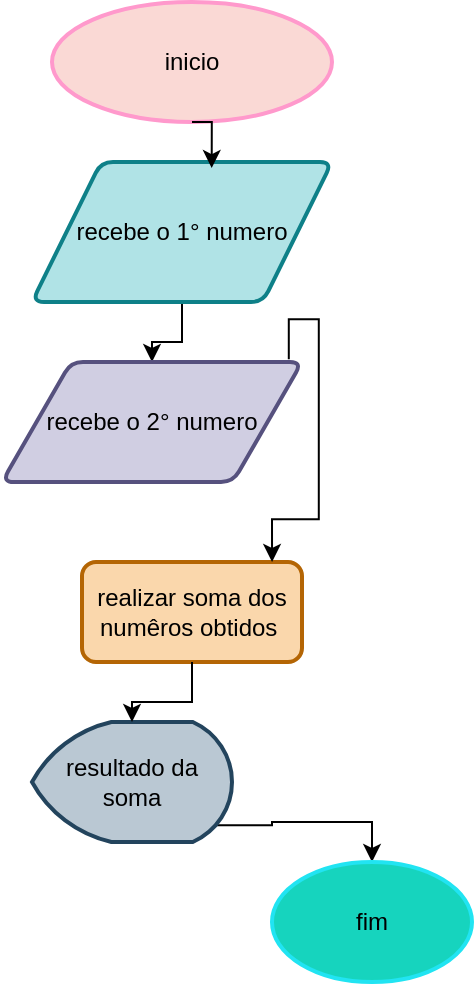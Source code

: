 <mxfile version="26.0.14" pages="4">
  <diagram name="Página-1" id="gmfwBFsOc0ZIMrw21AoT">
    <mxGraphModel dx="1877" dy="599" grid="1" gridSize="10" guides="1" tooltips="1" connect="1" arrows="1" fold="1" page="1" pageScale="1" pageWidth="827" pageHeight="1169" math="0" shadow="0">
      <root>
        <mxCell id="0" />
        <mxCell id="1" parent="0" />
        <mxCell id="jksT1zavOIXKoSWSkNTX-6" value="inicio" style="strokeWidth=2;html=1;shape=mxgraph.flowchart.start_1;whiteSpace=wrap;fillColor=#fad9d5;strokeColor=#FF99CC;" vertex="1" parent="1">
          <mxGeometry y="90" width="140" height="60" as="geometry" />
        </mxCell>
        <mxCell id="jksT1zavOIXKoSWSkNTX-9" style="edgeStyle=orthogonalEdgeStyle;rounded=0;orthogonalLoop=1;jettySize=auto;html=1;exitX=0.5;exitY=1;exitDx=0;exitDy=0;" edge="1" parent="1" source="jksT1zavOIXKoSWSkNTX-7" target="jksT1zavOIXKoSWSkNTX-10">
          <mxGeometry relative="1" as="geometry">
            <mxPoint x="65" y="270" as="targetPoint" />
          </mxGeometry>
        </mxCell>
        <mxCell id="jksT1zavOIXKoSWSkNTX-7" value="recebe o 1° numero" style="shape=parallelogram;html=1;strokeWidth=2;perimeter=parallelogramPerimeter;whiteSpace=wrap;rounded=1;arcSize=12;size=0.23;fillColor=#b0e3e6;strokeColor=#0e8088;" vertex="1" parent="1">
          <mxGeometry x="-10" y="170" width="150" height="70" as="geometry" />
        </mxCell>
        <mxCell id="jksT1zavOIXKoSWSkNTX-8" style="edgeStyle=orthogonalEdgeStyle;rounded=0;orthogonalLoop=1;jettySize=auto;html=1;exitX=0.5;exitY=1;exitDx=0;exitDy=0;exitPerimeter=0;entryX=0.599;entryY=0.043;entryDx=0;entryDy=0;entryPerimeter=0;" edge="1" parent="1" source="jksT1zavOIXKoSWSkNTX-6" target="jksT1zavOIXKoSWSkNTX-7">
          <mxGeometry relative="1" as="geometry" />
        </mxCell>
        <mxCell id="jksT1zavOIXKoSWSkNTX-10" value="recebe o 2° numero" style="shape=parallelogram;html=1;strokeWidth=2;perimeter=parallelogramPerimeter;whiteSpace=wrap;rounded=1;arcSize=12;size=0.23;fillColor=#d0cee2;strokeColor=#56517e;direction=west;" vertex="1" parent="1">
          <mxGeometry x="-25" y="270" width="150" height="60" as="geometry" />
        </mxCell>
        <mxCell id="jksT1zavOIXKoSWSkNTX-11" value="realizar soma dos numêros obtidos&amp;nbsp;" style="rounded=1;whiteSpace=wrap;html=1;absoluteArcSize=1;arcSize=14;strokeWidth=2;fillColor=#fad7ac;strokeColor=#b46504;" vertex="1" parent="1">
          <mxGeometry x="15" y="370" width="110" height="50" as="geometry" />
        </mxCell>
        <mxCell id="jksT1zavOIXKoSWSkNTX-12" style="edgeStyle=orthogonalEdgeStyle;rounded=0;orthogonalLoop=1;jettySize=auto;html=1;exitX=0.5;exitY=1;exitDx=0;exitDy=0;entryX=0.333;entryY=0.028;entryDx=0;entryDy=0;entryPerimeter=0;" edge="1" parent="1">
          <mxGeometry relative="1" as="geometry">
            <mxPoint x="118.4" y="268.6" as="sourcePoint" />
            <mxPoint x="110.03" y="370" as="targetPoint" />
            <Array as="points">
              <mxPoint x="118.4" y="248.6" />
              <mxPoint x="133.4" y="248.6" />
              <mxPoint x="133.4" y="348.6" />
              <mxPoint x="110.4" y="348.6" />
            </Array>
          </mxGeometry>
        </mxCell>
        <mxCell id="jksT1zavOIXKoSWSkNTX-17" style="edgeStyle=orthogonalEdgeStyle;rounded=0;orthogonalLoop=1;jettySize=auto;html=1;exitX=0.92;exitY=0.86;exitDx=0;exitDy=0;exitPerimeter=0;" edge="1" parent="1" source="jksT1zavOIXKoSWSkNTX-13" target="jksT1zavOIXKoSWSkNTX-16">
          <mxGeometry relative="1" as="geometry" />
        </mxCell>
        <mxCell id="jksT1zavOIXKoSWSkNTX-13" value="resultado da soma" style="strokeWidth=2;html=1;shape=mxgraph.flowchart.display;whiteSpace=wrap;fillColor=#bac8d3;strokeColor=#23445d;" vertex="1" parent="1">
          <mxGeometry x="-10" y="450" width="100" height="60" as="geometry" />
        </mxCell>
        <mxCell id="jksT1zavOIXKoSWSkNTX-15" style="edgeStyle=orthogonalEdgeStyle;rounded=0;orthogonalLoop=1;jettySize=auto;html=1;exitX=0.5;exitY=1;exitDx=0;exitDy=0;entryX=0.5;entryY=0;entryDx=0;entryDy=0;entryPerimeter=0;" edge="1" parent="1" source="jksT1zavOIXKoSWSkNTX-11" target="jksT1zavOIXKoSWSkNTX-13">
          <mxGeometry relative="1" as="geometry" />
        </mxCell>
        <mxCell id="jksT1zavOIXKoSWSkNTX-16" value="fim" style="strokeWidth=2;html=1;shape=mxgraph.flowchart.start_1;whiteSpace=wrap;fillColor=light-dark(#16d4be, #ededed);strokeColor=light-dark(#21e4f2, #ededed);" vertex="1" parent="1">
          <mxGeometry x="110" y="520" width="100" height="60" as="geometry" />
        </mxCell>
      </root>
    </mxGraphModel>
  </diagram>
  <diagram id="gHXQVsaQ9opshsF9dSwX" name="Página-2">
    <mxGraphModel dx="1050" dy="599" grid="1" gridSize="10" guides="1" tooltips="1" connect="1" arrows="1" fold="1" page="1" pageScale="1" pageWidth="827" pageHeight="1169" math="0" shadow="0">
      <root>
        <mxCell id="0" />
        <mxCell id="1" parent="0" />
        <mxCell id="IPIU7US3RBE3BhK3YaqX-3" style="edgeStyle=orthogonalEdgeStyle;rounded=0;orthogonalLoop=1;jettySize=auto;html=1;exitX=1;exitY=0.5;exitDx=0;exitDy=0;exitPerimeter=0;entryX=1;entryY=0.5;entryDx=0;entryDy=0;" edge="1" parent="1" source="ZXmJ-hWjqWprl7DHrwOx-1" target="ZXmJ-hWjqWprl7DHrwOx-2">
          <mxGeometry relative="1" as="geometry" />
        </mxCell>
        <mxCell id="ZXmJ-hWjqWprl7DHrwOx-1" value="inicio" style="strokeWidth=2;html=1;shape=mxgraph.flowchart.start_2;whiteSpace=wrap;fillColor=#fff2cc;strokeColor=#d6b656;" vertex="1" parent="1">
          <mxGeometry x="110" y="109" width="180" height="100" as="geometry" />
        </mxCell>
        <mxCell id="ZXmJ-hWjqWprl7DHrwOx-6" style="edgeStyle=orthogonalEdgeStyle;rounded=0;orthogonalLoop=1;jettySize=auto;html=1;exitX=0;exitY=1;exitDx=0;exitDy=0;entryX=0.5;entryY=0;entryDx=0;entryDy=0;fillColor=#e1d5e7;strokeColor=#9673a6;" edge="1" parent="1" source="ZXmJ-hWjqWprl7DHrwOx-2" target="ZXmJ-hWjqWprl7DHrwOx-5">
          <mxGeometry relative="1" as="geometry">
            <mxPoint x="110" y="280" as="targetPoint" />
          </mxGeometry>
        </mxCell>
        <mxCell id="ZXmJ-hWjqWprl7DHrwOx-2" value="achar o valor&lt;div&gt;&amp;nbsp;da base&lt;/div&gt;" style="html=1;strokeWidth=2;shape=manualInput;whiteSpace=wrap;rounded=1;size=26;arcSize=11;fillColor=#dae8fc;strokeColor=#6c8ebf;" vertex="1" parent="1">
          <mxGeometry x="210" y="220" width="130" height="70" as="geometry" />
        </mxCell>
        <mxCell id="IPIU7US3RBE3BhK3YaqX-4" style="edgeStyle=orthogonalEdgeStyle;rounded=0;orthogonalLoop=1;jettySize=auto;html=1;exitX=0.5;exitY=1;exitDx=0;exitDy=0;entryX=0;entryY=0.75;entryDx=0;entryDy=0;" edge="1" parent="1" source="ZXmJ-hWjqWprl7DHrwOx-5" target="ZXmJ-hWjqWprl7DHrwOx-7">
          <mxGeometry relative="1" as="geometry">
            <mxPoint x="190" y="380" as="targetPoint" />
          </mxGeometry>
        </mxCell>
        <mxCell id="ZXmJ-hWjqWprl7DHrwOx-5" value="achar o valor da altura" style="shape=parallelogram;html=1;strokeWidth=2;perimeter=parallelogramPerimeter;whiteSpace=wrap;rounded=1;arcSize=12;size=0.23;fillColor=#e1d5e7;strokeColor=#9673a6;" vertex="1" parent="1">
          <mxGeometry x="60" y="290" width="120" height="70" as="geometry" />
        </mxCell>
        <mxCell id="ZXmJ-hWjqWprl7DHrwOx-7" value="realize o calculo entre ele" style="html=1;strokeWidth=2;shape=manualInput;whiteSpace=wrap;rounded=1;size=26;arcSize=11;fillColor=#d5e8d4;strokeColor=#82b366;" vertex="1" parent="1">
          <mxGeometry x="200" y="330" width="130" height="70" as="geometry" />
        </mxCell>
        <mxCell id="ehxGHLd4e4bQQAiMdXPs-9" style="edgeStyle=orthogonalEdgeStyle;rounded=0;orthogonalLoop=1;jettySize=auto;html=1;exitX=0.92;exitY=0.86;exitDx=0;exitDy=0;exitPerimeter=0;" edge="1" parent="1" source="ZXmJ-hWjqWprl7DHrwOx-9" target="ehxGHLd4e4bQQAiMdXPs-8">
          <mxGeometry relative="1" as="geometry" />
        </mxCell>
        <mxCell id="ZXmJ-hWjqWprl7DHrwOx-9" value="obtenha o resultado." style="strokeWidth=2;html=1;shape=mxgraph.flowchart.display;whiteSpace=wrap;fillColor=#b0e3e6;strokeColor=#0e8088;" vertex="1" parent="1">
          <mxGeometry x="20" y="430" width="130" height="90" as="geometry" />
        </mxCell>
        <mxCell id="ZXmJ-hWjqWprl7DHrwOx-10" style="edgeStyle=orthogonalEdgeStyle;rounded=0;orthogonalLoop=1;jettySize=auto;html=1;exitX=0;exitY=1;exitDx=0;exitDy=0;entryX=0.672;entryY=-0.01;entryDx=0;entryDy=0;entryPerimeter=0;" edge="1" parent="1" source="ZXmJ-hWjqWprl7DHrwOx-7" target="ZXmJ-hWjqWprl7DHrwOx-9">
          <mxGeometry relative="1" as="geometry" />
        </mxCell>
        <mxCell id="ZXmJ-hWjqWprl7DHrwOx-11" value="Text" style="text;html=1;align=center;verticalAlign=middle;resizable=0;points=[];autosize=1;strokeColor=none;fillColor=none;" vertex="1" parent="1">
          <mxGeometry x="1515" y="179" width="50" height="30" as="geometry" />
        </mxCell>
        <mxCell id="ehxGHLd4e4bQQAiMdXPs-8" value="fim" style="ellipse;whiteSpace=wrap;html=1;fillColor=#fad9d5;strokeColor=#ae4132;" vertex="1" parent="1">
          <mxGeometry x="190" y="505" width="80" height="80" as="geometry" />
        </mxCell>
        <mxCell id="ehxGHLd4e4bQQAiMdXPs-11" value="2°" style="text;html=1;align=center;verticalAlign=middle;resizable=0;points=[];autosize=1;strokeColor=none;fillColor=none;" vertex="1" parent="1">
          <mxGeometry x="515" y="128" width="30" height="30" as="geometry" />
        </mxCell>
        <mxCell id="IPIU7US3RBE3BhK3YaqX-7" value="" style="edgeStyle=orthogonalEdgeStyle;rounded=0;orthogonalLoop=1;jettySize=auto;html=1;" edge="1" parent="1" source="IPIU7US3RBE3BhK3YaqX-5" target="IPIU7US3RBE3BhK3YaqX-6">
          <mxGeometry relative="1" as="geometry" />
        </mxCell>
        <mxCell id="IPIU7US3RBE3BhK3YaqX-5" value="inicio" style="strokeWidth=2;html=1;shape=mxgraph.flowchart.start_1;whiteSpace=wrap;fillColor=#f5f5f5;strokeColor=#666666;fontColor=#333333;" vertex="1" parent="1">
          <mxGeometry x="580" y="140" width="100" height="60" as="geometry" />
        </mxCell>
        <mxCell id="IPIU7US3RBE3BhK3YaqX-6" value="" style="shape=parallelogram;html=1;strokeWidth=2;perimeter=parallelogramPerimeter;whiteSpace=wrap;rounded=1;arcSize=12;size=0.23;fillColor=#f8cecc;strokeColor=#b85450;" vertex="1" parent="1">
          <mxGeometry x="570" y="230" width="100" height="60" as="geometry" />
        </mxCell>
      </root>
    </mxGraphModel>
  </diagram>
  <diagram id="nTMupznOUo3xkPrp0x1v" name="Página-3">
    <mxGraphModel dx="1050" dy="599" grid="1" gridSize="10" guides="1" tooltips="1" connect="1" arrows="1" fold="1" page="1" pageScale="1" pageWidth="827" pageHeight="1169" math="0" shadow="0">
      <root>
        <mxCell id="0" />
        <mxCell id="1" parent="0" />
        <mxCell id="8sXihyBS2Enq7DMZWqa8-1" style="edgeStyle=orthogonalEdgeStyle;rounded=0;orthogonalLoop=1;jettySize=auto;html=1;exitX=1;exitY=0.5;exitDx=0;exitDy=0;exitPerimeter=0;entryX=1;entryY=0.5;entryDx=0;entryDy=0;" edge="1" parent="1" source="8sXihyBS2Enq7DMZWqa8-2" target="8sXihyBS2Enq7DMZWqa8-4">
          <mxGeometry relative="1" as="geometry" />
        </mxCell>
        <mxCell id="8sXihyBS2Enq7DMZWqa8-2" value="inicio" style="strokeWidth=2;html=1;shape=mxgraph.flowchart.start_2;whiteSpace=wrap;fillColor=#fff2cc;strokeColor=#d6b656;" vertex="1" parent="1">
          <mxGeometry x="110" y="109" width="180" height="100" as="geometry" />
        </mxCell>
        <mxCell id="8sXihyBS2Enq7DMZWqa8-3" style="edgeStyle=orthogonalEdgeStyle;rounded=0;orthogonalLoop=1;jettySize=auto;html=1;exitX=0;exitY=1;exitDx=0;exitDy=0;entryX=0.5;entryY=0;entryDx=0;entryDy=0;fillColor=#e1d5e7;strokeColor=#9673a6;" edge="1" parent="1" source="8sXihyBS2Enq7DMZWqa8-4" target="8sXihyBS2Enq7DMZWqa8-6">
          <mxGeometry relative="1" as="geometry">
            <mxPoint x="110" y="280" as="targetPoint" />
          </mxGeometry>
        </mxCell>
        <mxCell id="8sXihyBS2Enq7DMZWqa8-4" value="achar o valor&lt;div&gt;&amp;nbsp;da base&lt;/div&gt;" style="html=1;strokeWidth=2;shape=manualInput;whiteSpace=wrap;rounded=1;size=26;arcSize=11;fillColor=#dae8fc;strokeColor=#6c8ebf;" vertex="1" parent="1">
          <mxGeometry x="210" y="220" width="130" height="70" as="geometry" />
        </mxCell>
        <mxCell id="8sXihyBS2Enq7DMZWqa8-5" style="edgeStyle=orthogonalEdgeStyle;rounded=0;orthogonalLoop=1;jettySize=auto;html=1;exitX=0.5;exitY=1;exitDx=0;exitDy=0;entryX=0;entryY=0.75;entryDx=0;entryDy=0;" edge="1" parent="1" source="8sXihyBS2Enq7DMZWqa8-6" target="8sXihyBS2Enq7DMZWqa8-7">
          <mxGeometry relative="1" as="geometry">
            <mxPoint x="190" y="380" as="targetPoint" />
          </mxGeometry>
        </mxCell>
        <mxCell id="8sXihyBS2Enq7DMZWqa8-6" value="achar o valor da altura" style="shape=parallelogram;html=1;strokeWidth=2;perimeter=parallelogramPerimeter;whiteSpace=wrap;rounded=1;arcSize=12;size=0.23;fillColor=#e1d5e7;strokeColor=#9673a6;" vertex="1" parent="1">
          <mxGeometry x="60" y="290" width="120" height="70" as="geometry" />
        </mxCell>
        <mxCell id="8sXihyBS2Enq7DMZWqa8-7" value="realize o calculo entre ele" style="html=1;strokeWidth=2;shape=manualInput;whiteSpace=wrap;rounded=1;size=26;arcSize=11;fillColor=#d5e8d4;strokeColor=#82b366;" vertex="1" parent="1">
          <mxGeometry x="200" y="330" width="130" height="70" as="geometry" />
        </mxCell>
        <mxCell id="8sXihyBS2Enq7DMZWqa8-8" style="edgeStyle=orthogonalEdgeStyle;rounded=0;orthogonalLoop=1;jettySize=auto;html=1;exitX=0.92;exitY=0.86;exitDx=0;exitDy=0;exitPerimeter=0;" edge="1" parent="1" source="8sXihyBS2Enq7DMZWqa8-9" target="8sXihyBS2Enq7DMZWqa8-11">
          <mxGeometry relative="1" as="geometry" />
        </mxCell>
        <mxCell id="8sXihyBS2Enq7DMZWqa8-9" value="obtenha o resultado." style="strokeWidth=2;html=1;shape=mxgraph.flowchart.display;whiteSpace=wrap;fillColor=#b0e3e6;strokeColor=#0e8088;" vertex="1" parent="1">
          <mxGeometry x="20" y="430" width="130" height="90" as="geometry" />
        </mxCell>
        <mxCell id="8sXihyBS2Enq7DMZWqa8-10" style="edgeStyle=orthogonalEdgeStyle;rounded=0;orthogonalLoop=1;jettySize=auto;html=1;exitX=0;exitY=1;exitDx=0;exitDy=0;entryX=0.672;entryY=-0.01;entryDx=0;entryDy=0;entryPerimeter=0;" edge="1" parent="1" source="8sXihyBS2Enq7DMZWqa8-7" target="8sXihyBS2Enq7DMZWqa8-9">
          <mxGeometry relative="1" as="geometry" />
        </mxCell>
        <mxCell id="8sXihyBS2Enq7DMZWqa8-11" value="fim" style="ellipse;whiteSpace=wrap;html=1;fillColor=#fad9d5;strokeColor=#ae4132;" vertex="1" parent="1">
          <mxGeometry x="190" y="505" width="80" height="80" as="geometry" />
        </mxCell>
      </root>
    </mxGraphModel>
  </diagram>
  <diagram id="vaUkqdCyTzcQ8tl3GDw3" name="Página-4">
    <mxGraphModel dx="1050" dy="565" grid="1" gridSize="10" guides="1" tooltips="1" connect="1" arrows="1" fold="1" page="1" pageScale="1" pageWidth="827" pageHeight="1169" math="0" shadow="0">
      <root>
        <mxCell id="0" />
        <mxCell id="1" parent="0" />
        <mxCell id="353EWF-0BoeI8yUDKE3F-1" value="inicio" style="ellipse;whiteSpace=wrap;html=1;fillColor=#f5f5f5;fontColor=#333333;strokeColor=#666666;" vertex="1" parent="1">
          <mxGeometry x="320" y="30" width="120" height="80" as="geometry" />
        </mxCell>
        <mxCell id="353EWF-0BoeI8yUDKE3F-24" value="" style="edgeStyle=orthogonalEdgeStyle;rounded=0;orthogonalLoop=1;jettySize=auto;html=1;" edge="1" parent="1" source="353EWF-0BoeI8yUDKE3F-2" target="353EWF-0BoeI8yUDKE3F-5">
          <mxGeometry relative="1" as="geometry" />
        </mxCell>
        <mxCell id="353EWF-0BoeI8yUDKE3F-2" value="recebe um numero" style="shape=parallelogram;perimeter=parallelogramPerimeter;whiteSpace=wrap;html=1;fixedSize=1;fillColor=#f5f5f5;fontColor=#333333;strokeColor=#666666;" vertex="1" parent="1">
          <mxGeometry x="320" y="140" width="120" height="60" as="geometry" />
        </mxCell>
        <mxCell id="353EWF-0BoeI8yUDKE3F-4" style="edgeStyle=orthogonalEdgeStyle;rounded=0;orthogonalLoop=1;jettySize=auto;html=1;exitX=0.5;exitY=1;exitDx=0;exitDy=0;entryX=0.623;entryY=0.07;entryDx=0;entryDy=0;entryPerimeter=0;" edge="1" parent="1" source="353EWF-0BoeI8yUDKE3F-1" target="353EWF-0BoeI8yUDKE3F-2">
          <mxGeometry relative="1" as="geometry" />
        </mxCell>
        <mxCell id="353EWF-0BoeI8yUDKE3F-15" style="edgeStyle=orthogonalEdgeStyle;rounded=0;orthogonalLoop=1;jettySize=auto;html=1;exitX=1;exitY=0.5;exitDx=0;exitDy=0;entryX=0.25;entryY=0;entryDx=0;entryDy=0;" edge="1" parent="1" source="353EWF-0BoeI8yUDKE3F-5" target="353EWF-0BoeI8yUDKE3F-13">
          <mxGeometry relative="1" as="geometry" />
        </mxCell>
        <mxCell id="353EWF-0BoeI8yUDKE3F-19" style="edgeStyle=orthogonalEdgeStyle;rounded=0;orthogonalLoop=1;jettySize=auto;html=1;exitX=0;exitY=0.5;exitDx=0;exitDy=0;entryX=1;entryY=0;entryDx=0;entryDy=0;" edge="1" parent="1" source="353EWF-0BoeI8yUDKE3F-5" target="353EWF-0BoeI8yUDKE3F-9">
          <mxGeometry relative="1" as="geometry" />
        </mxCell>
        <mxCell id="353EWF-0BoeI8yUDKE3F-5" value="o numero é impar" style="rhombus;whiteSpace=wrap;html=1;fillColor=#dae8fc;strokeColor=#6c8ebf;" vertex="1" parent="1">
          <mxGeometry x="334" y="270" width="80" height="80" as="geometry" />
        </mxCell>
        <mxCell id="353EWF-0BoeI8yUDKE3F-21" style="edgeStyle=orthogonalEdgeStyle;rounded=0;orthogonalLoop=1;jettySize=auto;html=1;exitX=0.75;exitY=1;exitDx=0;exitDy=0;" edge="1" parent="1" source="353EWF-0BoeI8yUDKE3F-9" target="353EWF-0BoeI8yUDKE3F-20">
          <mxGeometry relative="1" as="geometry" />
        </mxCell>
        <mxCell id="353EWF-0BoeI8yUDKE3F-9" value="é impar" style="shape=parallelogram;html=1;strokeWidth=2;perimeter=parallelogramPerimeter;whiteSpace=wrap;rounded=1;arcSize=12;size=0.23;fillColor=#f5f5f5;fontColor=#333333;strokeColor=#666666;" vertex="1" parent="1">
          <mxGeometry x="190" y="360" width="100" height="60" as="geometry" />
        </mxCell>
        <mxCell id="353EWF-0BoeI8yUDKE3F-13" value="é par" style="shape=parallelogram;html=1;strokeWidth=2;perimeter=parallelogramPerimeter;whiteSpace=wrap;rounded=1;arcSize=12;size=0.23;fillColor=#f5f5f5;fontColor=#333333;strokeColor=#666666;" vertex="1" parent="1">
          <mxGeometry x="440" y="360" width="100" height="60" as="geometry" />
        </mxCell>
        <mxCell id="353EWF-0BoeI8yUDKE3F-20" value="fim" style="strokeWidth=2;html=1;shape=mxgraph.flowchart.display;whiteSpace=wrap;fillColor=#dae8fc;strokeColor=#6c8ebf;" vertex="1" parent="1">
          <mxGeometry x="300" y="460" width="100" height="60" as="geometry" />
        </mxCell>
        <mxCell id="353EWF-0BoeI8yUDKE3F-22" style="edgeStyle=orthogonalEdgeStyle;rounded=0;orthogonalLoop=1;jettySize=auto;html=1;exitX=0.5;exitY=1;exitDx=0;exitDy=0;entryX=0.644;entryY=-0.023;entryDx=0;entryDy=0;entryPerimeter=0;" edge="1" parent="1" source="353EWF-0BoeI8yUDKE3F-13" target="353EWF-0BoeI8yUDKE3F-20">
          <mxGeometry relative="1" as="geometry" />
        </mxCell>
        <mxCell id="353EWF-0BoeI8yUDKE3F-25" value="inicio" style="ellipse;whiteSpace=wrap;html=1;fillColor=#f5f5f5;fontColor=#333333;strokeColor=#666666;" vertex="1" parent="1">
          <mxGeometry x="690" y="30" width="120" height="80" as="geometry" />
        </mxCell>
        <mxCell id="353EWF-0BoeI8yUDKE3F-26" value="" style="edgeStyle=orthogonalEdgeStyle;rounded=0;orthogonalLoop=1;jettySize=auto;html=1;" edge="1" source="353EWF-0BoeI8yUDKE3F-27" target="353EWF-0BoeI8yUDKE3F-31" parent="1">
          <mxGeometry relative="1" as="geometry" />
        </mxCell>
        <mxCell id="353EWF-0BoeI8yUDKE3F-27" value="idade&amp;nbsp;" style="shape=parallelogram;perimeter=parallelogramPerimeter;whiteSpace=wrap;html=1;fixedSize=1;fillColor=#f5f5f5;fontColor=#333333;strokeColor=#666666;" vertex="1" parent="1">
          <mxGeometry x="690" y="140" width="120" height="60" as="geometry" />
        </mxCell>
        <mxCell id="353EWF-0BoeI8yUDKE3F-28" style="edgeStyle=orthogonalEdgeStyle;rounded=0;orthogonalLoop=1;jettySize=auto;html=1;exitX=0.5;exitY=1;exitDx=0;exitDy=0;entryX=0.623;entryY=0.07;entryDx=0;entryDy=0;entryPerimeter=0;" edge="1" source="353EWF-0BoeI8yUDKE3F-25" target="353EWF-0BoeI8yUDKE3F-27" parent="1">
          <mxGeometry relative="1" as="geometry" />
        </mxCell>
        <mxCell id="353EWF-0BoeI8yUDKE3F-29" style="edgeStyle=orthogonalEdgeStyle;rounded=0;orthogonalLoop=1;jettySize=auto;html=1;exitX=1;exitY=0.5;exitDx=0;exitDy=0;entryX=0.25;entryY=0;entryDx=0;entryDy=0;" edge="1" source="353EWF-0BoeI8yUDKE3F-31" target="353EWF-0BoeI8yUDKE3F-34" parent="1">
          <mxGeometry relative="1" as="geometry" />
        </mxCell>
        <mxCell id="353EWF-0BoeI8yUDKE3F-30" style="edgeStyle=orthogonalEdgeStyle;rounded=0;orthogonalLoop=1;jettySize=auto;html=1;exitX=0;exitY=0.5;exitDx=0;exitDy=0;entryX=1;entryY=0;entryDx=0;entryDy=0;" edge="1" source="353EWF-0BoeI8yUDKE3F-31" target="353EWF-0BoeI8yUDKE3F-33" parent="1">
          <mxGeometry relative="1" as="geometry" />
        </mxCell>
        <mxCell id="353EWF-0BoeI8yUDKE3F-31" value="maior que 18" style="rhombus;whiteSpace=wrap;html=1;fillColor=#dae8fc;strokeColor=#6c8ebf;" vertex="1" parent="1">
          <mxGeometry x="704" y="270" width="80" height="80" as="geometry" />
        </mxCell>
        <mxCell id="353EWF-0BoeI8yUDKE3F-32" style="edgeStyle=orthogonalEdgeStyle;rounded=0;orthogonalLoop=1;jettySize=auto;html=1;exitX=0.75;exitY=1;exitDx=0;exitDy=0;" edge="1" source="353EWF-0BoeI8yUDKE3F-33" target="353EWF-0BoeI8yUDKE3F-35" parent="1">
          <mxGeometry relative="1" as="geometry" />
        </mxCell>
        <mxCell id="353EWF-0BoeI8yUDKE3F-33" value="pode dirigir." style="shape=parallelogram;html=1;strokeWidth=2;perimeter=parallelogramPerimeter;whiteSpace=wrap;rounded=1;arcSize=12;size=0.23;fillColor=#f5f5f5;fontColor=#333333;strokeColor=#666666;" vertex="1" parent="1">
          <mxGeometry x="560" y="360" width="100" height="60" as="geometry" />
        </mxCell>
        <mxCell id="353EWF-0BoeI8yUDKE3F-34" value="&amp;nbsp;não pode&lt;div&gt;&amp;nbsp;dirigir&lt;/div&gt;" style="shape=parallelogram;html=1;strokeWidth=2;perimeter=parallelogramPerimeter;whiteSpace=wrap;rounded=1;arcSize=12;size=0.23;fillColor=#f5f5f5;fontColor=#333333;strokeColor=#666666;" vertex="1" parent="1">
          <mxGeometry x="810" y="360" width="100" height="60" as="geometry" />
        </mxCell>
        <mxCell id="353EWF-0BoeI8yUDKE3F-35" value="fim" style="strokeWidth=2;html=1;shape=mxgraph.flowchart.display;whiteSpace=wrap;fillColor=#dae8fc;strokeColor=#6c8ebf;" vertex="1" parent="1">
          <mxGeometry x="670" y="460" width="100" height="60" as="geometry" />
        </mxCell>
        <mxCell id="353EWF-0BoeI8yUDKE3F-36" style="edgeStyle=orthogonalEdgeStyle;rounded=0;orthogonalLoop=1;jettySize=auto;html=1;exitX=0.5;exitY=1;exitDx=0;exitDy=0;entryX=0.644;entryY=-0.023;entryDx=0;entryDy=0;entryPerimeter=0;" edge="1" source="353EWF-0BoeI8yUDKE3F-34" target="353EWF-0BoeI8yUDKE3F-35" parent="1">
          <mxGeometry relative="1" as="geometry" />
        </mxCell>
        <mxCell id="353EWF-0BoeI8yUDKE3F-37" value="inicio" style="ellipse;whiteSpace=wrap;html=1;fillColor=#f5f5f5;fontColor=#333333;strokeColor=#666666;" vertex="1" parent="1">
          <mxGeometry x="1095" y="20" width="120" height="80" as="geometry" />
        </mxCell>
        <mxCell id="353EWF-0BoeI8yUDKE3F-38" value="" style="edgeStyle=orthogonalEdgeStyle;rounded=0;orthogonalLoop=1;jettySize=auto;html=1;" edge="1" source="353EWF-0BoeI8yUDKE3F-39" target="353EWF-0BoeI8yUDKE3F-43" parent="1">
          <mxGeometry relative="1" as="geometry" />
        </mxCell>
        <mxCell id="353EWF-0BoeI8yUDKE3F-39" value="idade&amp;nbsp;" style="shape=parallelogram;perimeter=parallelogramPerimeter;whiteSpace=wrap;html=1;fixedSize=1;fillColor=#f5f5f5;fontColor=#333333;strokeColor=#666666;" vertex="1" parent="1">
          <mxGeometry x="1075" y="160" width="120" height="60" as="geometry" />
        </mxCell>
        <mxCell id="353EWF-0BoeI8yUDKE3F-40" style="edgeStyle=orthogonalEdgeStyle;rounded=0;orthogonalLoop=1;jettySize=auto;html=1;exitX=0.5;exitY=1;exitDx=0;exitDy=0;entryX=0.623;entryY=0.07;entryDx=0;entryDy=0;entryPerimeter=0;" edge="1" source="353EWF-0BoeI8yUDKE3F-37" target="353EWF-0BoeI8yUDKE3F-39" parent="1">
          <mxGeometry relative="1" as="geometry" />
        </mxCell>
        <mxCell id="353EWF-0BoeI8yUDKE3F-41" style="edgeStyle=orthogonalEdgeStyle;rounded=0;orthogonalLoop=1;jettySize=auto;html=1;exitX=1;exitY=0.5;exitDx=0;exitDy=0;entryX=0.25;entryY=0;entryDx=0;entryDy=0;" edge="1" source="353EWF-0BoeI8yUDKE3F-43" target="353EWF-0BoeI8yUDKE3F-45" parent="1">
          <mxGeometry relative="1" as="geometry" />
        </mxCell>
        <mxCell id="353EWF-0BoeI8yUDKE3F-42" style="edgeStyle=orthogonalEdgeStyle;rounded=0;orthogonalLoop=1;jettySize=auto;html=1;exitX=0;exitY=0.5;exitDx=0;exitDy=0;entryX=1;entryY=0;entryDx=0;entryDy=0;" edge="1" source="353EWF-0BoeI8yUDKE3F-43" parent="1">
          <mxGeometry relative="1" as="geometry">
            <mxPoint x="1065" y="350" as="targetPoint" />
          </mxGeometry>
        </mxCell>
        <mxCell id="353EWF-0BoeI8yUDKE3F-43" value="maior que 18" style="rhombus;whiteSpace=wrap;html=1;fillColor=#dae8fc;strokeColor=#6c8ebf;" vertex="1" parent="1">
          <mxGeometry x="1109" y="260" width="80" height="80" as="geometry" />
        </mxCell>
        <mxCell id="353EWF-0BoeI8yUDKE3F-44" style="edgeStyle=orthogonalEdgeStyle;rounded=0;orthogonalLoop=1;jettySize=auto;html=1;exitX=0.75;exitY=1;exitDx=0;exitDy=0;" edge="1" target="353EWF-0BoeI8yUDKE3F-46" parent="1">
          <mxGeometry relative="1" as="geometry">
            <mxPoint x="1040" y="410" as="sourcePoint" />
          </mxGeometry>
        </mxCell>
        <mxCell id="353EWF-0BoeI8yUDKE3F-45" value="não" style="shape=parallelogram;html=1;strokeWidth=2;perimeter=parallelogramPerimeter;whiteSpace=wrap;rounded=1;arcSize=12;size=0.23;fillColor=#f5f5f5;fontColor=#333333;strokeColor=#666666;" vertex="1" parent="1">
          <mxGeometry x="1190.5" y="330" width="100" height="60" as="geometry" />
        </mxCell>
        <mxCell id="353EWF-0BoeI8yUDKE3F-46" value="fim" style="strokeWidth=2;html=1;shape=mxgraph.flowchart.display;whiteSpace=wrap;fillColor=#dae8fc;strokeColor=#6c8ebf;" vertex="1" parent="1">
          <mxGeometry x="1075" y="450" width="100" height="60" as="geometry" />
        </mxCell>
        <mxCell id="353EWF-0BoeI8yUDKE3F-47" style="edgeStyle=orthogonalEdgeStyle;rounded=0;orthogonalLoop=1;jettySize=auto;html=1;exitX=0.5;exitY=1;exitDx=0;exitDy=0;entryX=0.644;entryY=-0.023;entryDx=0;entryDy=0;entryPerimeter=0;" edge="1" source="353EWF-0BoeI8yUDKE3F-45" target="353EWF-0BoeI8yUDKE3F-46" parent="1">
          <mxGeometry relative="1" as="geometry" />
        </mxCell>
        <mxCell id="353EWF-0BoeI8yUDKE3F-48" value="" style="shape=parallelogram;html=1;strokeWidth=2;perimeter=parallelogramPerimeter;whiteSpace=wrap;rounded=1;arcSize=12;size=0.23;fillColor=#f5f5f5;fontColor=#333333;strokeColor=#666666;" vertex="1" parent="1">
          <mxGeometry x="1000" y="350" width="100" height="60" as="geometry" />
        </mxCell>
      </root>
    </mxGraphModel>
  </diagram>
</mxfile>
